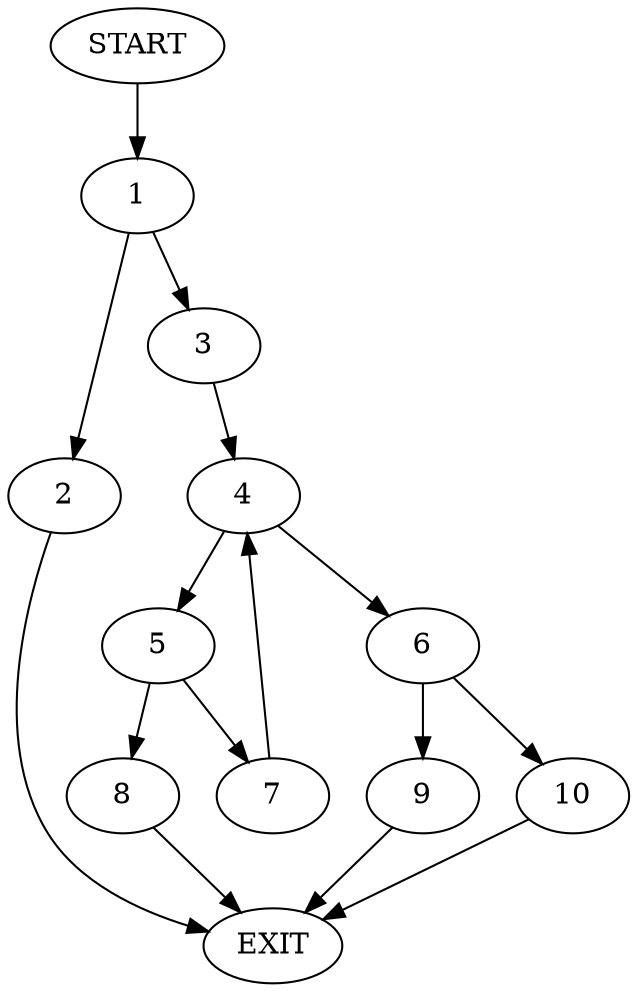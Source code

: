 digraph {
0 [label="START"]
11 [label="EXIT"]
0 -> 1
1 -> 2
1 -> 3
3 -> 4
2 -> 11
4 -> 5
4 -> 6
5 -> 7
5 -> 8
6 -> 9
6 -> 10
8 -> 11
7 -> 4
10 -> 11
9 -> 11
}
